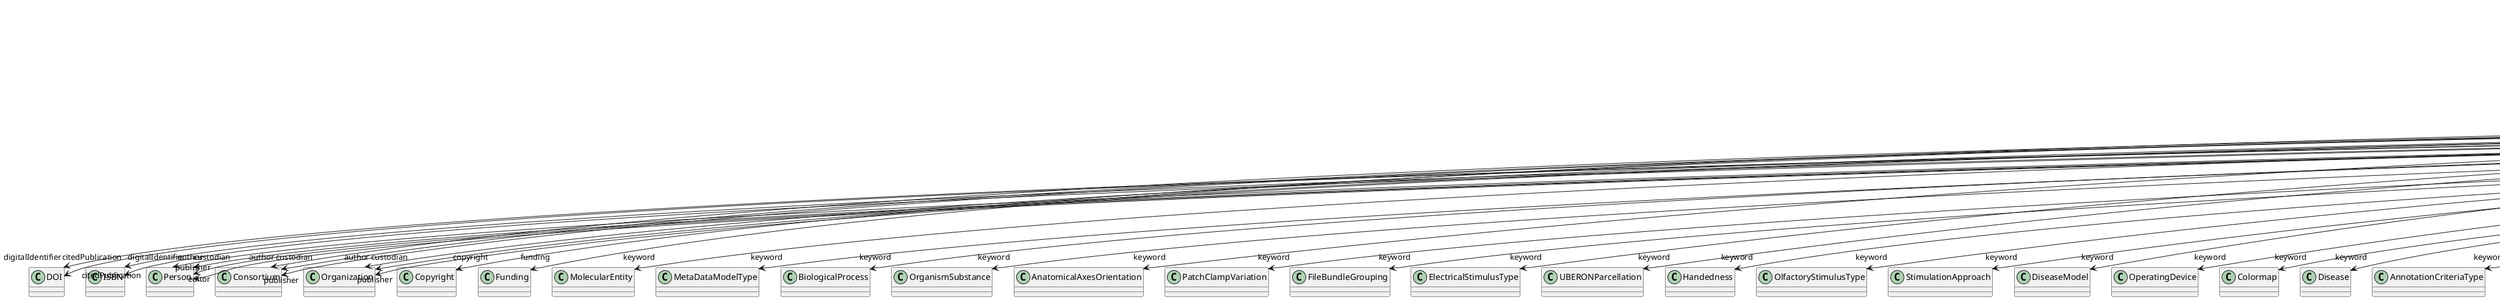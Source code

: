 @startuml
class Book {
+digitalIdentifier
+abstract
+author
+citedPublication
+copyright
+creationDate
+custodian
+editor
+funding
+IRI
+keyword
+license
+modificationDate
+name
+publicationDate
+publisher
+versionIdentifier

}
Book -d-> "digitalIdentifier" DOI
Book -d-> "digitalIdentifier" ISBN
Book -d-> "author" Person
Book -d-> "author" Consortium
Book -d-> "author" Organization
Book -d-> "citedPublication" DOI
Book -d-> "citedPublication" ISBN
Book -d-> "copyright" Copyright
Book -d-> "custodian" Person
Book -d-> "custodian" Consortium
Book -d-> "custodian" Organization
Book -d-> "editor" Person
Book -d-> "funding" Funding
Book -d-> "keyword" MolecularEntity
Book -d-> "keyword" MetaDataModelType
Book -d-> "keyword" BiologicalProcess
Book -d-> "keyword" OrganismSubstance
Book -d-> "keyword" AnatomicalAxesOrientation
Book -d-> "keyword" PatchClampVariation
Book -d-> "keyword" FileBundleGrouping
Book -d-> "keyword" ElectricalStimulusType
Book -d-> "keyword" UBERONParcellation
Book -d-> "keyword" Handedness
Book -d-> "keyword" OlfactoryStimulusType
Book -d-> "keyword" StimulationApproach
Book -d-> "keyword" DiseaseModel
Book -d-> "keyword" OperatingDevice
Book -d-> "keyword" Colormap
Book -d-> "keyword" Disease
Book -d-> "keyword" AnnotationCriteriaType
Book -d-> "keyword" ChemicalMixtureType
Book -d-> "keyword" GustatoryStimulusType
Book -d-> "keyword" EthicsAssessment
Book -d-> "keyword" ExperimentalApproach
Book -d-> "keyword" OperatingSystem
Book -d-> "keyword" SemanticDataType
Book -d-> "keyword" AuditoryStimulusType
Book -d-> "keyword" MeasuredQuantity
Book -d-> "keyword" UnitOfMeasurement
Book -d-> "keyword" OpticalStimulusType
Book -d-> "keyword" CellCultureType
Book -d-> "keyword" DataType
Book -d-> "keyword" ProductAccessibility
Book -d-> "keyword" BreedingType
Book -d-> "keyword" TactileStimulusType
Book -d-> "keyword" BiologicalOrder
Book -d-> "keyword" ModelScope
Book -d-> "keyword" AgeCategory
Book -d-> "keyword" OrganismSystem
Book -d-> "keyword" AnnotationType
Book -d-> "keyword" Laterality
Book -d-> "keyword" BiologicalSex
Book -d-> "keyword" SoftwareFeature
Book -d-> "keyword" PreparationType
Book -d-> "keyword" VisualStimulusType
Book -d-> "keyword" LearningResourceType
Book -d-> "keyword" DeviceType
Book -d-> "keyword" ProgrammingLanguage
Book -d-> "keyword" DifferenceMeasure
Book -d-> "keyword" CellType
Book -d-> "keyword" SetupType
Book -d-> "keyword" TissueSampleAttribute
Book -d-> "keyword" SoftwareApplicationCategory
Book -d-> "keyword" TypeOfUncertainty
Book -d-> "keyword" AnalysisTechnique
Book -d-> "keyword" SubjectAttribute
Book -d-> "keyword" EducationalLevel
Book -d-> "keyword" Terminology
Book -d-> "keyword" Service
Book -d-> "keyword" CranialWindowReinforcementType
Book -d-> "keyword" FileRepositoryType
Book -d-> "keyword" StimulationTechnique
Book -d-> "keyword" Organ
Book -d-> "keyword" AnatomicalPlane
Book -d-> "keyword" AtlasType
Book -d-> "keyword" QualitativeOverlap
Book -d-> "keyword" ActionStatusType
Book -d-> "keyword" Language
Book -d-> "keyword" Technique
Book -d-> "keyword" CranialWindowConstructionType
Book -d-> "keyword" FileUsageRole
Book -d-> "keyword" MeasuredSignalType
Book -d-> "keyword" AnatomicalIdentificationType
Book -d-> "keyword" TissueSampleType
Book -d-> "keyword" Species
Book -d-> "keyword" ModelAbstractionLevel
Book -d-> "keyword" GeneticStrainType
Book -d-> "keyword" TermSuggestion
Book -d-> "keyword" SubcellularEntity
Book -d-> "keyword" ContributionType
Book -d-> "keyword" CriteriaQualityType
Book -d-> "license" License
Book -d-> "publisher" Person
Book -d-> "publisher" Consortium
Book -d-> "publisher" Organization

@enduml